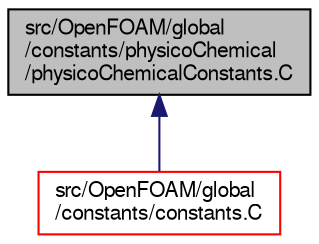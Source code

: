digraph "src/OpenFOAM/global/constants/physicoChemical/physicoChemicalConstants.C"
{
  bgcolor="transparent";
  edge [fontname="FreeSans",fontsize="10",labelfontname="FreeSans",labelfontsize="10"];
  node [fontname="FreeSans",fontsize="10",shape=record];
  Node118 [label="src/OpenFOAM/global\l/constants/physicoChemical\l/physicoChemicalConstants.C",height=0.2,width=0.4,color="black", fillcolor="grey75", style="filled", fontcolor="black"];
  Node118 -> Node119 [dir="back",color="midnightblue",fontsize="10",style="solid",fontname="FreeSans"];
  Node119 [label="src/OpenFOAM/global\l/constants/constants.C",height=0.2,width=0.4,color="red",URL="$a10214.html"];
}
